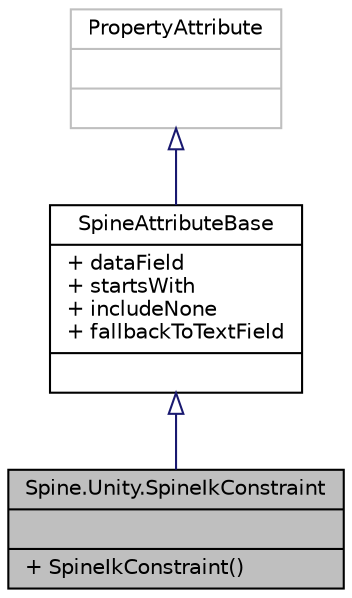 digraph "Spine.Unity.SpineIkConstraint"
{
 // LATEX_PDF_SIZE
  edge [fontname="Helvetica",fontsize="10",labelfontname="Helvetica",labelfontsize="10"];
  node [fontname="Helvetica",fontsize="10",shape=record];
  Node1 [label="{Spine.Unity.SpineIkConstraint\n||+ SpineIkConstraint()\l}",height=0.2,width=0.4,color="black", fillcolor="grey75", style="filled", fontcolor="black",tooltip=" "];
  Node2 -> Node1 [dir="back",color="midnightblue",fontsize="10",style="solid",arrowtail="onormal"];
  Node2 [label="{SpineAttributeBase\n|+ dataField\l+ startsWith\l+ includeNone\l+ fallbackToTextField\l|}",height=0.2,width=0.4,color="black", fillcolor="white", style="filled",URL="$class_spine_1_1_unity_1_1_spine_attribute_base.html",tooltip=" "];
  Node3 -> Node2 [dir="back",color="midnightblue",fontsize="10",style="solid",arrowtail="onormal"];
  Node3 [label="{PropertyAttribute\n||}",height=0.2,width=0.4,color="grey75", fillcolor="white", style="filled",tooltip=" "];
}
